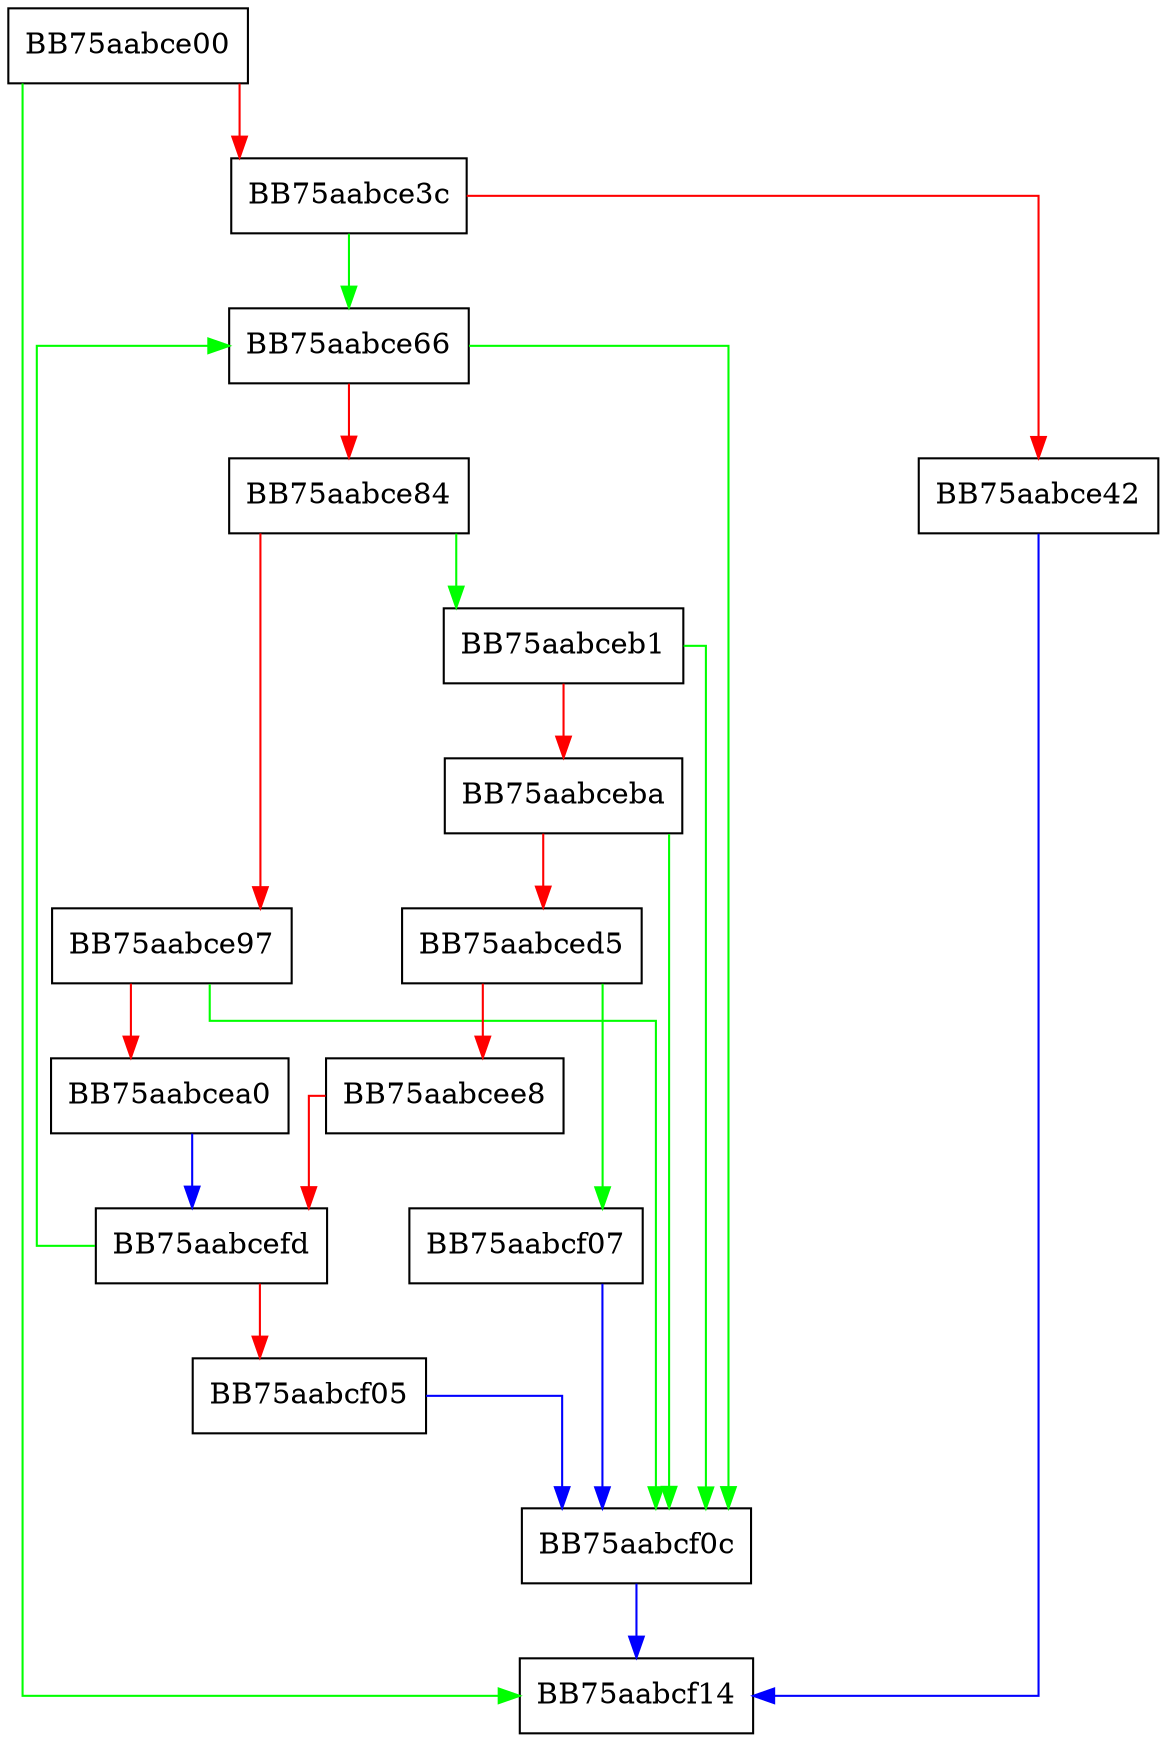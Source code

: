 digraph OnTheFly {
  node [shape="box"];
  graph [splines=ortho];
  BB75aabce00 -> BB75aabcf14 [color="green"];
  BB75aabce00 -> BB75aabce3c [color="red"];
  BB75aabce3c -> BB75aabce66 [color="green"];
  BB75aabce3c -> BB75aabce42 [color="red"];
  BB75aabce42 -> BB75aabcf14 [color="blue"];
  BB75aabce66 -> BB75aabcf0c [color="green"];
  BB75aabce66 -> BB75aabce84 [color="red"];
  BB75aabce84 -> BB75aabceb1 [color="green"];
  BB75aabce84 -> BB75aabce97 [color="red"];
  BB75aabce97 -> BB75aabcf0c [color="green"];
  BB75aabce97 -> BB75aabcea0 [color="red"];
  BB75aabcea0 -> BB75aabcefd [color="blue"];
  BB75aabceb1 -> BB75aabcf0c [color="green"];
  BB75aabceb1 -> BB75aabceba [color="red"];
  BB75aabceba -> BB75aabcf0c [color="green"];
  BB75aabceba -> BB75aabced5 [color="red"];
  BB75aabced5 -> BB75aabcf07 [color="green"];
  BB75aabced5 -> BB75aabcee8 [color="red"];
  BB75aabcee8 -> BB75aabcefd [color="red"];
  BB75aabcefd -> BB75aabce66 [color="green"];
  BB75aabcefd -> BB75aabcf05 [color="red"];
  BB75aabcf05 -> BB75aabcf0c [color="blue"];
  BB75aabcf07 -> BB75aabcf0c [color="blue"];
  BB75aabcf0c -> BB75aabcf14 [color="blue"];
}